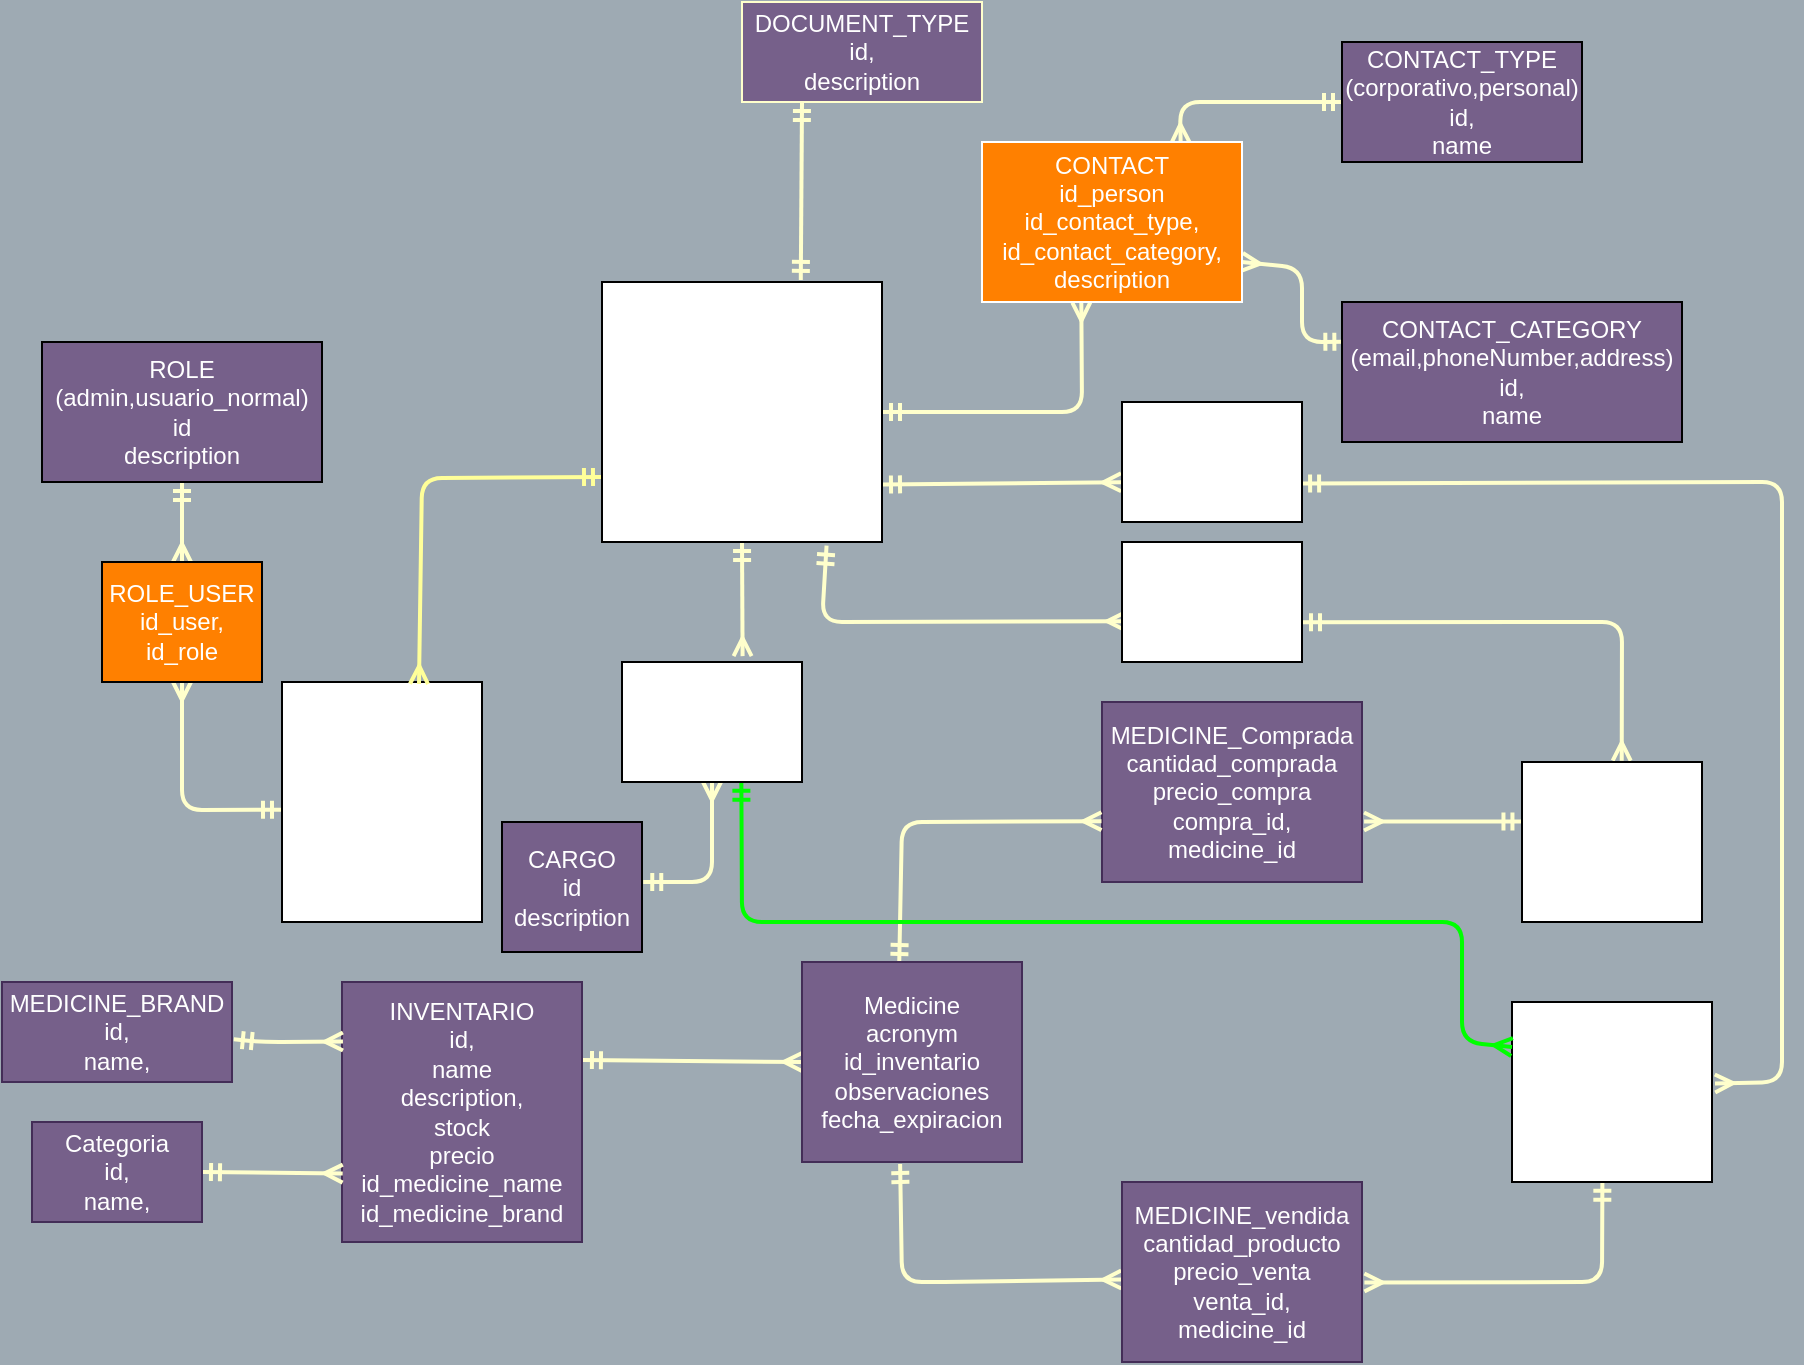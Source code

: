 <mxfile>
    <diagram id="Ni6t73bayncxDc60GTvv" name="Page-1">
        <mxGraphModel dx="609" dy="347" grid="1" gridSize="10" guides="1" tooltips="1" connect="1" arrows="1" fold="1" page="1" pageScale="1" pageWidth="850" pageHeight="1100" background="#9EAAB3" math="0" shadow="0">
            <root>
                <mxCell id="0"/>
                <mxCell id="1" parent="0"/>
                <mxCell id="50" style="edgeStyle=none;html=1;exitX=0.446;exitY=1.01;exitDx=0;exitDy=0;entryX=-0.003;entryY=0.542;entryDx=0;entryDy=0;strokeColor=#FFFFCC;strokeWidth=2;startArrow=ERmandOne;startFill=0;endArrow=ERmany;endFill=0;entryPerimeter=0;exitPerimeter=0;" edge="1" parent="1" source="58" target="48">
                    <mxGeometry relative="1" as="geometry">
                        <Array as="points">
                            <mxPoint x="520" y="760"/>
                            <mxPoint x="540" y="760"/>
                        </Array>
                    </mxGeometry>
                </mxCell>
                <mxCell id="60" style="edgeStyle=none;html=1;exitX=1.004;exitY=0.3;exitDx=0;exitDy=0;entryX=0;entryY=0.5;entryDx=0;entryDy=0;strokeColor=#FFFFCC;strokeWidth=2;startArrow=ERmandOne;startFill=0;endArrow=ERmany;endFill=0;exitPerimeter=0;" edge="1" parent="1" source="2" target="58">
                    <mxGeometry relative="1" as="geometry"/>
                </mxCell>
                <mxCell id="2" value="INVENTARIO&lt;br&gt;id,&lt;br&gt;name&lt;br&gt;description,&lt;br&gt;stock&lt;br&gt;precio&lt;br&gt;id_medicine_name&lt;br&gt;id_medicine_brand" style="whiteSpace=wrap;html=1;fontColor=#ffffff;fillColor=#76608a;strokeColor=#432D57;" parent="1" vertex="1">
                    <mxGeometry x="240" y="610" width="120" height="130" as="geometry"/>
                </mxCell>
                <mxCell id="6" style="edgeStyle=none;html=1;exitX=0.5;exitY=1;exitDx=0;exitDy=0;entryX=0.5;entryY=0;entryDx=0;entryDy=0;fontColor=#FFFFFF;endArrow=ERmany;endFill=0;startArrow=ERmandOne;startFill=0;strokeColor=#FFFFCC;strokeWidth=2;" parent="1" source="3" target="5" edge="1">
                    <mxGeometry relative="1" as="geometry">
                        <Array as="points"/>
                    </mxGeometry>
                </mxCell>
                <mxCell id="3" value="ROLE&lt;br&gt;(admin,usuario_normal)&lt;br&gt;id&lt;br&gt;description" style="whiteSpace=wrap;html=1;fontColor=#FFFFFF;fillColor=#76608A;" parent="1" vertex="1">
                    <mxGeometry x="90" y="290" width="140" height="70" as="geometry"/>
                </mxCell>
                <mxCell id="8" style="edgeStyle=none;html=1;exitX=-0.005;exitY=0.532;exitDx=0;exitDy=0;entryX=0.5;entryY=1;entryDx=0;entryDy=0;strokeColor=#FFFFCC;strokeWidth=2;fontColor=#FFFFFF;startArrow=ERmandOne;startFill=0;endArrow=ERmany;endFill=0;exitPerimeter=0;" parent="1" source="4" target="5" edge="1">
                    <mxGeometry relative="1" as="geometry">
                        <Array as="points">
                            <mxPoint x="160" y="524"/>
                        </Array>
                    </mxGeometry>
                </mxCell>
                <mxCell id="4" value="USER&lt;br&gt;id,&lt;br&gt;id_person&lt;br&gt;username,&lt;br&gt;password,&lt;br&gt;email,&lt;br&gt;Access_token,&lt;br&gt;refresh_token" style="whiteSpace=wrap;html=1;fontColor=#FFFFFF;" parent="1" vertex="1">
                    <mxGeometry x="210" y="460" width="100" height="120" as="geometry"/>
                </mxCell>
                <mxCell id="5" value="ROLE_USER&lt;br&gt;id_user,&lt;br&gt;id_role" style="whiteSpace=wrap;html=1;fontColor=#FFFFFF;fillColor=#FF8000;" parent="1" vertex="1">
                    <mxGeometry x="120" y="400" width="80" height="60" as="geometry"/>
                </mxCell>
                <mxCell id="18" style="edgeStyle=none;html=1;exitX=1;exitY=0.5;exitDx=0;exitDy=0;strokeColor=#FFFFCC;strokeWidth=2;fontColor=#FFFFFF;startArrow=ERmandOne;startFill=0;endArrow=ERmany;endFill=0;entryX=0.382;entryY=1.003;entryDx=0;entryDy=0;entryPerimeter=0;" parent="1" source="7" target="15" edge="1">
                    <mxGeometry relative="1" as="geometry">
                        <Array as="points">
                            <mxPoint x="610" y="325"/>
                        </Array>
                    </mxGeometry>
                </mxCell>
                <mxCell id="57" style="edgeStyle=none;html=1;exitX=1;exitY=0.669;exitDx=0;exitDy=0;entryX=0.554;entryY=-0.008;entryDx=0;entryDy=0;strokeColor=#FFFFCC;strokeWidth=2;startArrow=ERmandOne;startFill=0;endArrow=ERmany;endFill=0;exitPerimeter=0;entryPerimeter=0;" edge="1" parent="1" source="67" target="42">
                    <mxGeometry relative="1" as="geometry">
                        <Array as="points">
                            <mxPoint x="880" y="430"/>
                        </Array>
                    </mxGeometry>
                </mxCell>
                <mxCell id="69" style="edgeStyle=none;html=1;exitX=0.802;exitY=1.014;exitDx=0;exitDy=0;entryX=0.018;entryY=0.661;entryDx=0;entryDy=0;entryPerimeter=0;strokeColor=#FFFFCC;strokeWidth=2;startArrow=ERmandOne;startFill=0;endArrow=ERmany;endFill=0;exitPerimeter=0;" edge="1" parent="1" source="7" target="67">
                    <mxGeometry relative="1" as="geometry">
                        <Array as="points">
                            <mxPoint x="480" y="430"/>
                        </Array>
                    </mxGeometry>
                </mxCell>
                <mxCell id="72" style="edgeStyle=none;html=1;exitX=0.5;exitY=1;exitDx=0;exitDy=0;entryX=0.67;entryY=-0.049;entryDx=0;entryDy=0;entryPerimeter=0;strokeColor=#FFFFCC;strokeWidth=2;startArrow=ERmandOne;startFill=0;endArrow=ERmany;endFill=0;" edge="1" parent="1" source="7" target="71">
                    <mxGeometry relative="1" as="geometry"/>
                </mxCell>
                <mxCell id="76" style="edgeStyle=none;html=1;exitX=0;exitY=0.75;exitDx=0;exitDy=0;entryX=0.685;entryY=0.008;entryDx=0;entryDy=0;strokeColor=#FFFF99;strokeWidth=2;startArrow=ERmandOne;startFill=0;endArrow=ERmany;endFill=0;entryPerimeter=0;" edge="1" parent="1" source="7" target="4">
                    <mxGeometry relative="1" as="geometry">
                        <Array as="points">
                            <mxPoint x="280" y="358"/>
                        </Array>
                    </mxGeometry>
                </mxCell>
                <mxCell id="78" style="edgeStyle=none;html=1;exitX=0.995;exitY=0.679;exitDx=0;exitDy=0;entryX=1.015;entryY=0.453;entryDx=0;entryDy=0;entryPerimeter=0;strokeColor=#FFFFCC;strokeWidth=2;startArrow=ERmandOne;startFill=0;endArrow=ERmany;endFill=0;exitPerimeter=0;" edge="1" parent="1" source="79" target="43">
                    <mxGeometry relative="1" as="geometry">
                        <Array as="points">
                            <mxPoint x="960" y="360"/>
                            <mxPoint x="960" y="660"/>
                        </Array>
                    </mxGeometry>
                </mxCell>
                <mxCell id="80" style="edgeStyle=none;html=1;exitX=1;exitY=0.779;exitDx=0;exitDy=0;strokeColor=#FFFFCC;strokeWidth=2;startArrow=ERmandOne;startFill=0;endArrow=ERmany;endFill=0;entryX=-0.005;entryY=0.669;entryDx=0;entryDy=0;entryPerimeter=0;exitPerimeter=0;" edge="1" parent="1" source="7" target="79">
                    <mxGeometry relative="1" as="geometry"/>
                </mxCell>
                <mxCell id="7" value="PERSON&lt;br&gt;id,&lt;br&gt;name&lt;br&gt;document_number,&lt;br&gt;id_document_type" style="whiteSpace=wrap;html=1;fontColor=#FFFFFF;" parent="1" vertex="1">
                    <mxGeometry x="370" y="260" width="140" height="130" as="geometry"/>
                </mxCell>
                <mxCell id="11" style="edgeStyle=none;html=1;exitX=0.25;exitY=1;exitDx=0;exitDy=0;entryX=0.71;entryY=-0.008;entryDx=0;entryDy=0;strokeColor=#FFFFCC;strokeWidth=2;fontColor=#FFFFFF;startArrow=ERmandOne;startFill=0;endArrow=ERmandOne;endFill=0;entryPerimeter=0;" parent="1" source="10" target="7" edge="1">
                    <mxGeometry relative="1" as="geometry"/>
                </mxCell>
                <mxCell id="10" value="DOCUMENT_TYPE&lt;br&gt;id,&lt;br&gt;description" style="whiteSpace=wrap;html=1;fontColor=#FFFFFF;strokeColor=#FFFFCC;fillColor=#76608A;" parent="1" vertex="1">
                    <mxGeometry x="440" y="120" width="120" height="50" as="geometry"/>
                </mxCell>
                <mxCell id="16" style="edgeStyle=none;html=1;exitX=0;exitY=0.5;exitDx=0;exitDy=0;entryX=0.764;entryY=0.003;entryDx=0;entryDy=0;strokeColor=#FFFFCC;strokeWidth=2;fontColor=#FFFFFF;startArrow=ERmandOne;startFill=0;endArrow=ERmany;endFill=0;entryPerimeter=0;" parent="1" source="12" target="15" edge="1">
                    <mxGeometry relative="1" as="geometry">
                        <Array as="points">
                            <mxPoint x="659" y="170"/>
                        </Array>
                    </mxGeometry>
                </mxCell>
                <mxCell id="12" value="CONTACT_TYPE&lt;br&gt;(corporativo,personal)&lt;br&gt;id,&lt;br&gt;name" style="whiteSpace=wrap;html=1;fontColor=#FFFFFF;fillColor=#76608A;" parent="1" vertex="1">
                    <mxGeometry x="740" y="140" width="120" height="60" as="geometry"/>
                </mxCell>
                <mxCell id="17" style="edgeStyle=none;html=1;exitX=0.004;exitY=0.284;exitDx=0;exitDy=0;entryX=1;entryY=0.75;entryDx=0;entryDy=0;strokeColor=#FFFFCC;strokeWidth=2;fontColor=#FFFFFF;startArrow=ERmandOne;startFill=0;endArrow=ERmany;endFill=0;exitPerimeter=0;" parent="1" source="14" target="15" edge="1">
                    <mxGeometry relative="1" as="geometry">
                        <Array as="points">
                            <mxPoint x="720" y="290"/>
                            <mxPoint x="720" y="253"/>
                        </Array>
                    </mxGeometry>
                </mxCell>
                <mxCell id="14" value="CONTACT_CATEGORY&lt;br&gt;(email,phoneNumber,address)&lt;br&gt;id,&lt;br&gt;name" style="whiteSpace=wrap;html=1;fontColor=#FFFFFF;fillColor=#76608A;" parent="1" vertex="1">
                    <mxGeometry x="740" y="270" width="170" height="70" as="geometry"/>
                </mxCell>
                <mxCell id="15" value="CONTACT&lt;br&gt;id_person&lt;br&gt;id_contact_type,&lt;br&gt;id_contact_category,&lt;br&gt;description" style="whiteSpace=wrap;html=1;fontColor=#FFFFFF;strokeColor=#FFFFFF;fillColor=#FF8000;" parent="1" vertex="1">
                    <mxGeometry x="560" y="190" width="130" height="80" as="geometry"/>
                </mxCell>
                <mxCell id="34" style="edgeStyle=none;html=1;strokeColor=#FFFFCC;strokeWidth=2;startArrow=ERmandOne;startFill=0;endArrow=ERmany;endFill=0;entryX=1.008;entryY=0.664;entryDx=0;entryDy=0;exitX=-0.003;exitY=0.372;exitDx=0;exitDy=0;exitPerimeter=0;entryPerimeter=0;" parent="1" source="42" target="46" edge="1">
                    <mxGeometry relative="1" as="geometry">
                        <mxPoint x="480.42" y="778.29" as="targetPoint"/>
                        <mxPoint x="505" y="786.743" as="sourcePoint"/>
                        <Array as="points"/>
                    </mxGeometry>
                </mxCell>
                <mxCell id="28" style="edgeStyle=none;html=1;entryX=0.004;entryY=0.229;entryDx=0;entryDy=0;strokeColor=#FFFFCC;strokeWidth=2;startArrow=ERmandOne;startFill=0;endArrow=ERmany;endFill=0;exitX=1.008;exitY=0.573;exitDx=0;exitDy=0;exitPerimeter=0;entryPerimeter=0;" parent="1" source="27" target="2" edge="1">
                    <mxGeometry relative="1" as="geometry">
                        <mxPoint x="205.14" y="640.67" as="sourcePoint"/>
                        <Array as="points">
                            <mxPoint x="200" y="640"/>
                        </Array>
                    </mxGeometry>
                </mxCell>
                <mxCell id="27" value="MEDICINE_BRAND&lt;br&gt;id,&lt;br&gt;name," style="whiteSpace=wrap;html=1;fontColor=#ffffff;fillColor=#76608a;strokeColor=#432D57;" parent="1" vertex="1">
                    <mxGeometry x="70" y="610" width="115" height="50" as="geometry"/>
                </mxCell>
                <mxCell id="42" value="Compras&lt;br&gt;id,&lt;br&gt;fecha_compra&lt;br&gt;id_proveedor&lt;br&gt;" style="whiteSpace=wrap;html=1;fontColor=#FFFFFF;" parent="1" vertex="1">
                    <mxGeometry x="830" y="500" width="90" height="80" as="geometry"/>
                </mxCell>
                <mxCell id="51" style="edgeStyle=none;html=1;exitX=0.452;exitY=0.999;exitDx=0;exitDy=0;strokeColor=#FFFFCC;strokeWidth=2;startArrow=ERmandOne;startFill=0;endArrow=ERmany;endFill=0;entryX=1.01;entryY=0.558;entryDx=0;entryDy=0;entryPerimeter=0;exitPerimeter=0;" edge="1" parent="1" source="43" target="48">
                    <mxGeometry relative="1" as="geometry">
                        <Array as="points">
                            <mxPoint x="870" y="760"/>
                        </Array>
                    </mxGeometry>
                </mxCell>
                <mxCell id="43" value="Ventas&lt;br&gt;id,&lt;br&gt;fecha_venta&lt;br&gt;id_empleado&lt;br&gt;id_cliente" style="whiteSpace=wrap;html=1;fontColor=#FFFFFF;" parent="1" vertex="1">
                    <mxGeometry x="825" y="620" width="100" height="90" as="geometry"/>
                </mxCell>
                <mxCell id="46" value="MEDICINE_Comprada&lt;br&gt;cantidad_comprada&lt;br&gt;precio_compra&lt;br&gt;compra_id,&lt;br&gt;medicine_id" style="whiteSpace=wrap;html=1;strokeColor=#432D57;fillColor=#76608a;fontColor=#ffffff;" vertex="1" parent="1">
                    <mxGeometry x="620" y="470" width="130" height="90" as="geometry"/>
                </mxCell>
                <mxCell id="47" style="edgeStyle=none;html=1;strokeColor=#FFFFCC;strokeWidth=2;startArrow=ERmandOne;startFill=0;endArrow=ERmany;endFill=0;entryX=-0.002;entryY=0.662;entryDx=0;entryDy=0;entryPerimeter=0;exitX=0.442;exitY=0.005;exitDx=0;exitDy=0;exitPerimeter=0;" edge="1" parent="1" source="58" target="46">
                    <mxGeometry relative="1" as="geometry">
                        <mxPoint x="410" y="572.5" as="targetPoint"/>
                        <mxPoint x="430" y="610" as="sourcePoint"/>
                        <Array as="points">
                            <mxPoint x="520" y="530"/>
                        </Array>
                    </mxGeometry>
                </mxCell>
                <mxCell id="48" value="MEDICINE_vendida&lt;br&gt;cantidad_producto&lt;br&gt;precio_venta&lt;br&gt;venta_id,&lt;br&gt;medicine_id" style="whiteSpace=wrap;html=1;fontColor=#ffffff;fillColor=#76608a;strokeColor=#432D57;" vertex="1" parent="1">
                    <mxGeometry x="630" y="710" width="120" height="90" as="geometry"/>
                </mxCell>
                <mxCell id="56" style="edgeStyle=none;html=1;exitX=1;exitY=0.5;exitDx=0;exitDy=0;strokeColor=#FFFFCC;strokeWidth=2;startArrow=ERmandOne;startFill=0;endArrow=ERmany;endFill=0;entryX=0.003;entryY=0.737;entryDx=0;entryDy=0;entryPerimeter=0;" edge="1" parent="1" source="55" target="2">
                    <mxGeometry relative="1" as="geometry">
                        <mxPoint x="265" y="700" as="targetPoint"/>
                    </mxGeometry>
                </mxCell>
                <mxCell id="55" value="Categoria&lt;br&gt;id,&lt;br&gt;name," style="whiteSpace=wrap;html=1;fontColor=#ffffff;fillColor=#76608a;strokeColor=#432D57;" vertex="1" parent="1">
                    <mxGeometry x="85" y="680" width="85" height="50" as="geometry"/>
                </mxCell>
                <mxCell id="58" value="Medicine&lt;br&gt;acronym&lt;br&gt;id_inventario&lt;br&gt;observaciones&lt;br&gt;fecha_expiracion" style="whiteSpace=wrap;html=1;fontColor=#ffffff;fillColor=#76608a;strokeColor=#432D57;" vertex="1" parent="1">
                    <mxGeometry x="470" y="600" width="110" height="100" as="geometry"/>
                </mxCell>
                <mxCell id="77" style="edgeStyle=none;html=1;exitX=1.009;exitY=0.461;exitDx=0;exitDy=0;entryX=0.5;entryY=1;entryDx=0;entryDy=0;strokeColor=#FFFFCC;strokeWidth=2;startArrow=ERmandOne;startFill=0;endArrow=ERmany;endFill=0;exitPerimeter=0;" edge="1" parent="1" source="65" target="71">
                    <mxGeometry relative="1" as="geometry">
                        <Array as="points">
                            <mxPoint x="425" y="560"/>
                        </Array>
                    </mxGeometry>
                </mxCell>
                <mxCell id="65" value="CARGO&lt;br&gt;id&lt;br&gt;description" style="whiteSpace=wrap;html=1;fontColor=#FFFFFF;fillColor=#76608A;" vertex="1" parent="1">
                    <mxGeometry x="320" y="530" width="70" height="65" as="geometry"/>
                </mxCell>
                <mxCell id="67" value="Proveeder&lt;br&gt;id&lt;br&gt;id_person" style="whiteSpace=wrap;html=1;fontColor=#FFFFFF;" vertex="1" parent="1">
                    <mxGeometry x="630" y="390" width="90" height="60" as="geometry"/>
                </mxCell>
                <mxCell id="74" style="edgeStyle=none;html=1;exitX=0.663;exitY=0.998;exitDx=0;exitDy=0;entryX=0;entryY=0.25;entryDx=0;entryDy=0;strokeColor=#00FF00;strokeWidth=2;startArrow=ERmandOne;startFill=0;endArrow=ERmany;endFill=0;fillColor=#60a917;exitPerimeter=0;" edge="1" parent="1" source="71" target="43">
                    <mxGeometry relative="1" as="geometry">
                        <Array as="points">
                            <mxPoint x="440" y="580"/>
                            <mxPoint x="560" y="580"/>
                            <mxPoint x="680" y="580"/>
                            <mxPoint x="800" y="580"/>
                            <mxPoint x="800" y="600"/>
                            <mxPoint x="800" y="640"/>
                        </Array>
                    </mxGeometry>
                </mxCell>
                <mxCell id="71" value="Empleado&lt;br&gt;codigo&lt;br&gt;id_person&lt;br&gt;id_cargo" style="whiteSpace=wrap;html=1;fontColor=#FFFFFF;" vertex="1" parent="1">
                    <mxGeometry x="380" y="450" width="90" height="60" as="geometry"/>
                </mxCell>
                <mxCell id="79" value="Cliente&lt;br&gt;id&lt;br&gt;id_person" style="whiteSpace=wrap;html=1;fontColor=#FFFFFF;" vertex="1" parent="1">
                    <mxGeometry x="630" y="320" width="90" height="60" as="geometry"/>
                </mxCell>
            </root>
        </mxGraphModel>
    </diagram>
</mxfile>